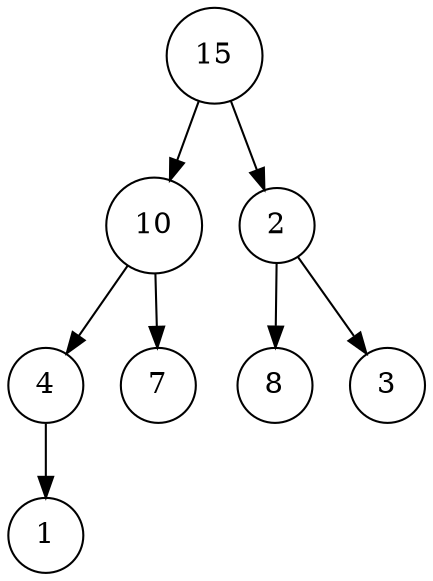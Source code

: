 digraph arvore {
    node [shape=circle]
    15 -> {10,2} 
    10 -> {4,7}
    2 -> {8,3}
    4 -> 1
}